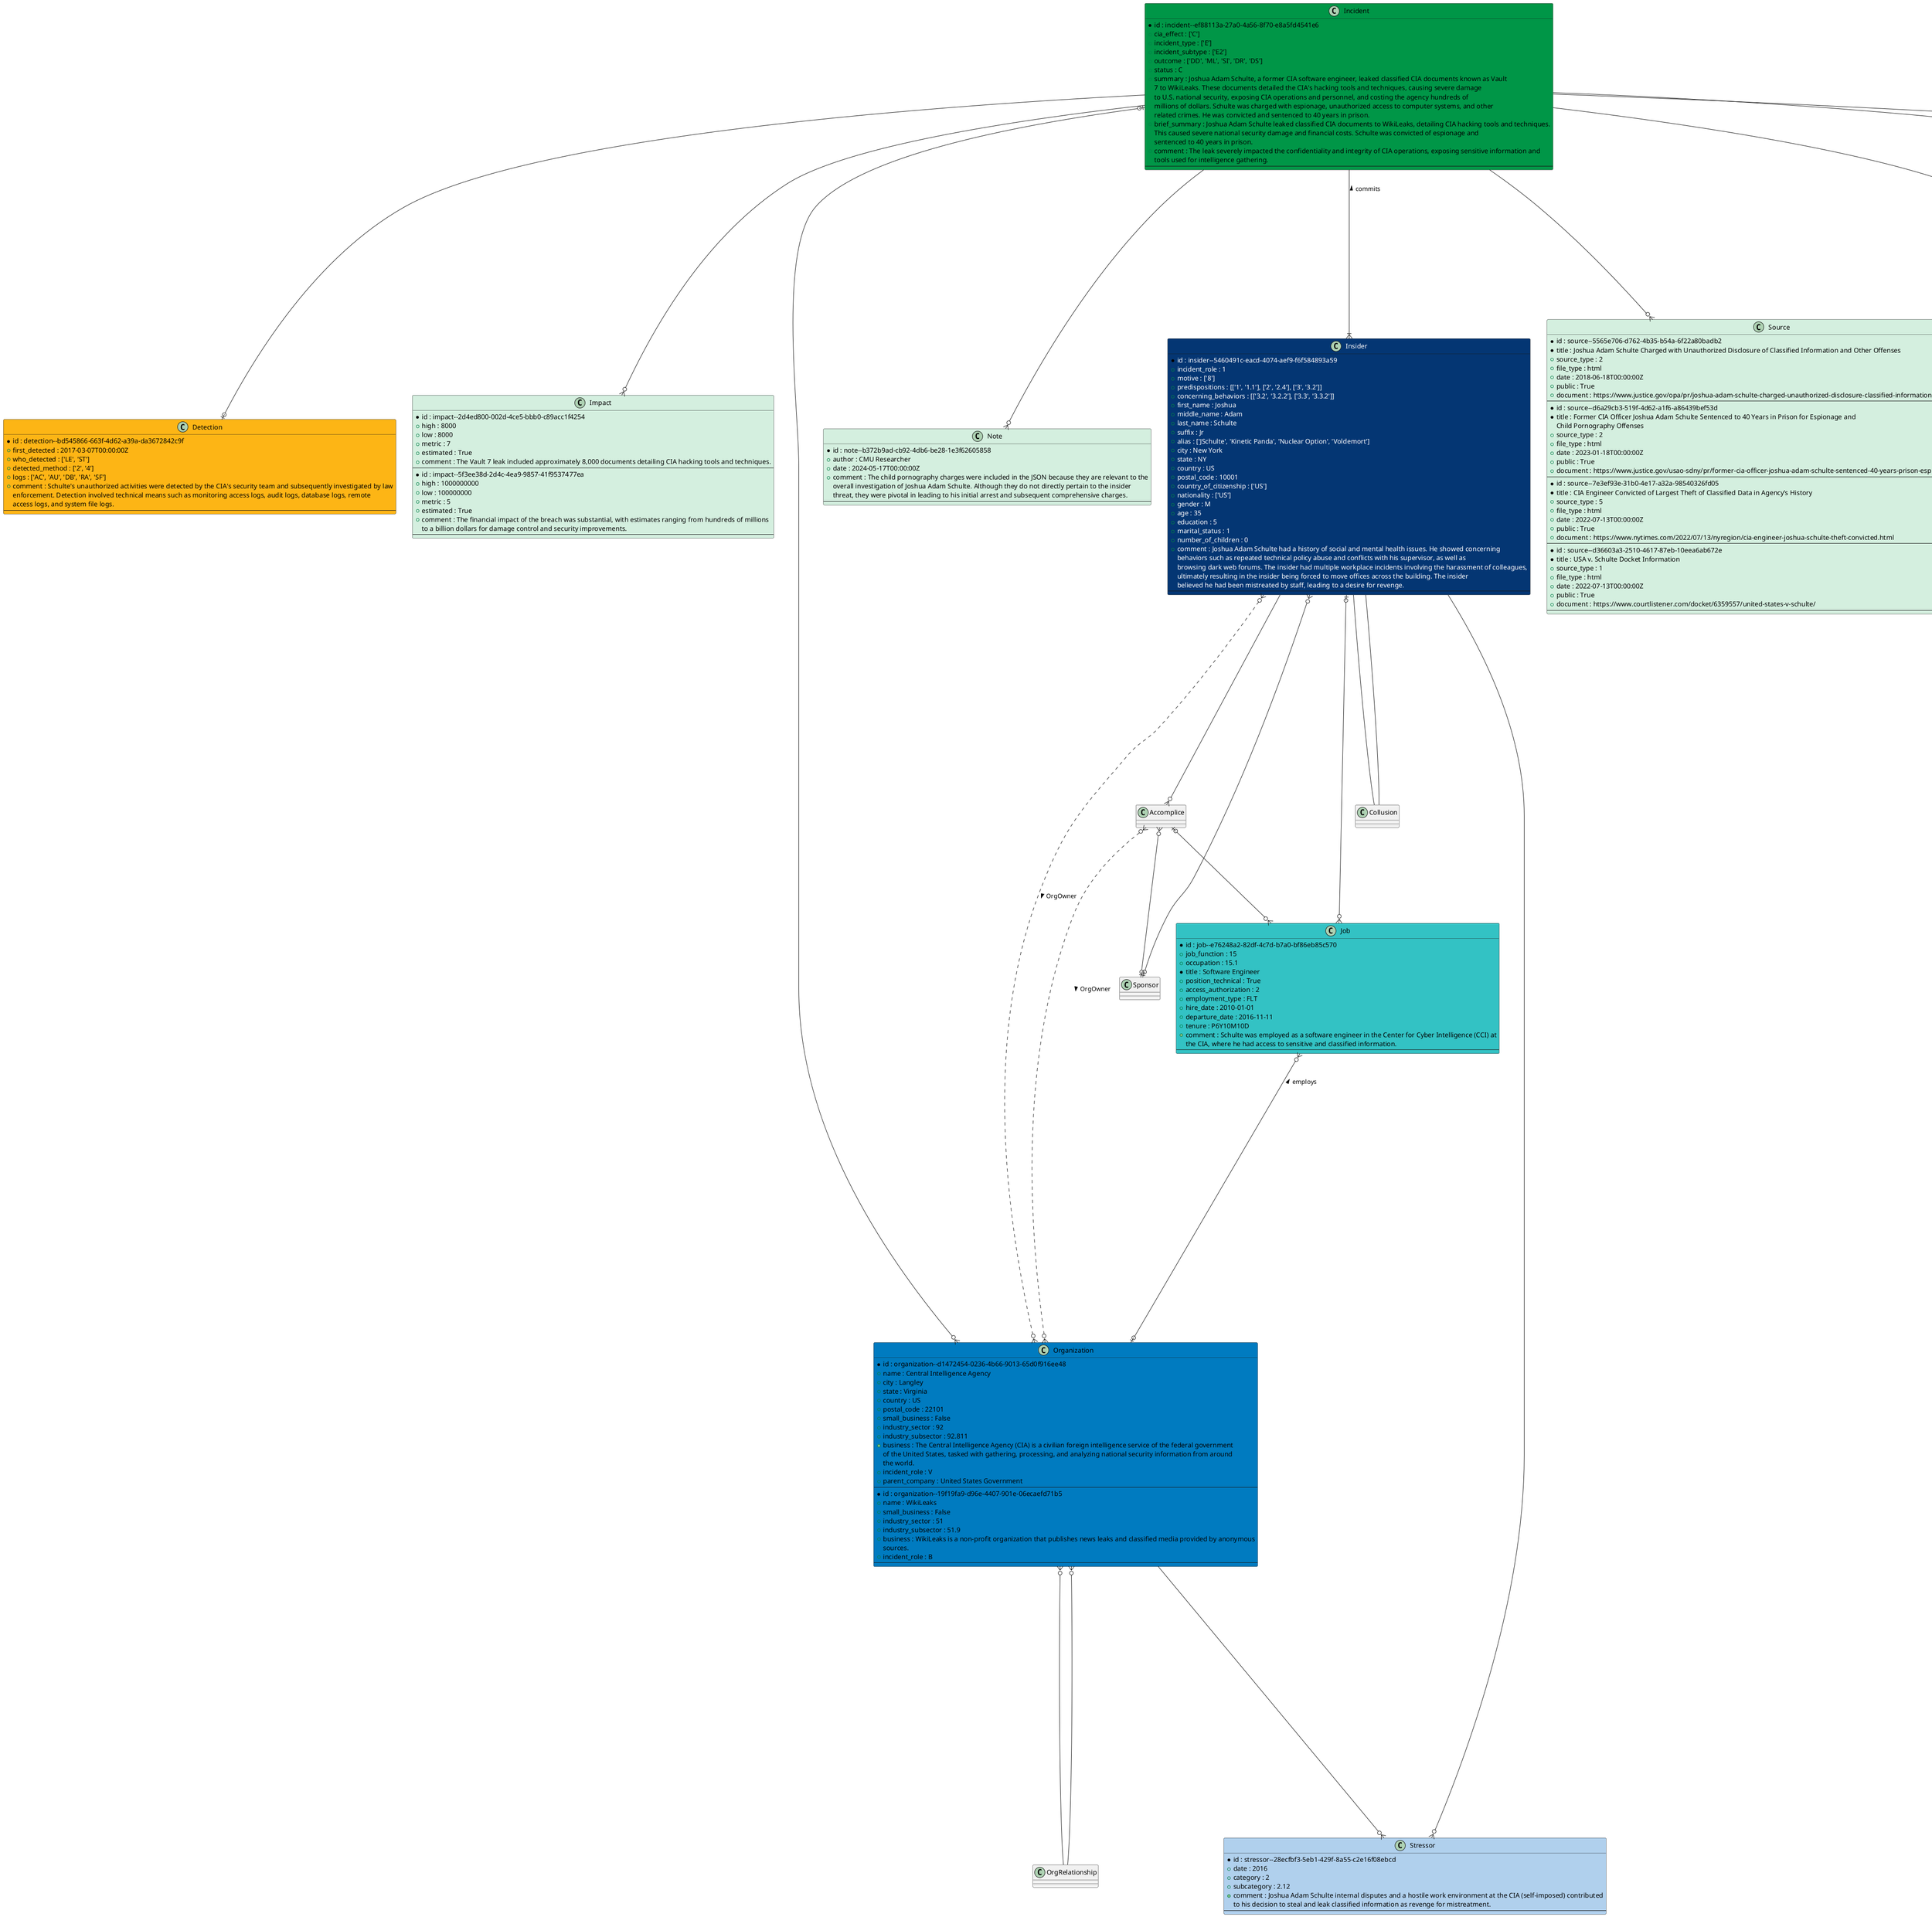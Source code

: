 @startuml IIDES

Class Charge #f9b8bd {
* id : charge--2bc9e36b-53c3-44fa-8997-ccb5d8ac9418 
* title : 18 U.S.C. 
+ section : 793(e) 
+ nature_of_offense : Illegal gathering and transmission of national defense information. 
+ count : 3
+ plea : 3 
+ plea_bargain : False
+ disposition : 2 
---
}
Class Charge #f9b8bd {
* id : charge--0572191b-beef-484c-841f-149a9f17fd8f 
* title : 18 U.S.C. 
+ section : 641 
+ nature_of_offense : Theft of government property. 
+ count : 1
+ plea : 3 
+ plea_bargain : False
+ disposition : 2 
---
}
Class Charge #f9b8bd {
* id : charge--868f7fd1-b492-40a4-b21f-f5a31cd5e219 
* title : 18 U.S.C. 
+ section : 1030(a)(1) 
+ nature_of_offense : Unauthorized access to a computer to obtain classified information. 
+ count : 1
+ plea : 3 
+ plea_bargain : False
+ disposition : 2 
---
}
Class Charge #f9b8bd {
* id : charge--d59dd57a-96b5-472f-a788-dcdb30ec5cb6 
* title : 18 U.S.C. 
+ section : 1030(a)(2) 
+ nature_of_offense : Unauthorized access to a computer to obtain information from a department or agency of the 
U.S. 
+ count : 1
+ plea : 3 
+ plea_bargain : False
+ disposition : 2 
---
}
Class Charge #f9b8bd {
* id : charge--cc6be1c8-5c76-4286-84a0-2b456a288c13 
* title : 18 U.S.C. 
+ section : 1030(a)(5)(A) 
+ nature_of_offense : Causing transmission of harmful computer commands. 
+ count : 1
+ plea : 3 
+ plea_bargain : False
+ disposition : 2 
---
}
Class Charge #f9b8bd {
* id : charge--9259e182-5643-4a4d-b078-4bb251fe2595 
* title : 18 U.S.C. 
+ section : 1519 
+ nature_of_offense : Obstruction of justice. 
+ count : 1
+ plea : 3 
+ plea_bargain : False
+ disposition : 2 
---
}
Class Charge #f9b8bd {
* id : charge--10b415ea-7ea6-4068-b394-db1d18349b92 
* title : 18 U.S.C. 
+ section : 2252A(a)(2)(A) 
+ nature_of_offense : Receipt of child pornography. 
+ count : 1
+ plea : 3 
+ plea_bargain : False
+ disposition : 2 
---
}
Class Charge #f9b8bd {
* id : charge--4ded5348-219f-4d74-851e-f7803b49e35e 
* title : 18 U.S.C. 
+ section : 2252A(a)(5)(B) 
+ nature_of_offense : Possession of child pornography. 
+ count : 1
+ plea : 3 
+ plea_bargain : False
+ disposition : 2 
---
}
Class Charge #f9b8bd {
* id : charge--a919f8e3-0674-4269-bc8a-d71a539018e1 
* title : 18 U.S.C. 
+ section : 2252A(a)(1) 
+ nature_of_offense : Transportation of child pornography. 
+ count : 1
+ plea : 3 
+ plea_bargain : False
+ disposition : 2 
---
}
Class CourtCase #f9b8bd {
* id : court-case--0e430311-72ee-4776-be74-3c1969d141c0 
+ case_number : 17 Cr. 548 (PAC) 
+ case_title : USA vs. Schulte 
+ court_country : United States 
+ court_state : New York 
+ court_district : Southern District of New York 
+ court_type : 1 
+ case_type : 2 
+ defendant : ['Joshua Adam Schulte']
+ plaintiff : ['United States of America']
+ comment : This case involved multiple charges against Joshua Adam Schulte, including espionage and unauthorized disclosure of 
classified information to WikiLeaks (known as the Vault 7 leak), computer hacking, unauthorized access to 
CIA computer systems, causing transmission of harmful computer commands, and receipt, possession, and transportation of 
child pornography. 
---
}
Class Detection #FDB515 {
* id : detection--bd545866-663f-4d62-a39a-da3672842c9f 
+ first_detected : 2017-03-07T00:00:00Z 
+ who_detected : ['LE', 'ST']
+ detected_method : ['2', '4']
+ logs : ['AC', 'AU', 'DB', 'RA', 'SF']
+ comment : Schulte's unauthorized activities were detected by the CIA's security team and subsequently investigated by law 
enforcement. Detection involved technical means such as monitoring access logs, audit logs, database logs, remote 
access logs, and system file logs. 
---
}
Class Impact #D4EFDF {
* id : impact--2d4ed800-002d-4ce5-bbb0-c89acc1f4254 
+ high : 8000
+ low : 8000
+ metric : 7 
+ estimated : True
+ comment : The Vault 7 leak included approximately 8,000 documents detailing CIA hacking tools and techniques. 
---
}
Class Impact #D4EFDF {
* id : impact--5f3ee38d-2d4c-4ea9-9857-41f9537477ea 
+ high : 1000000000
+ low : 100000000
+ metric : 5 
+ estimated : True
+ comment : The financial impact of the breach was substantial, with estimates ranging from hundreds of millions 
to a billion dollars for damage control and security improvements. 
---
}
Class Incident #009647 {
* id : incident--ef88113a-27a0-4a56-8f70-e8a5fd4541e6 
+ cia_effect : ['C']
+ incident_type : ['E']
+ incident_subtype : ['E2']
+ outcome : ['DD', 'ML', 'SI', 'DR', 'DS']
+ status : C 
+ summary : Joshua Adam Schulte, a former CIA software engineer, leaked classified CIA documents known as Vault 
7 to WikiLeaks. These documents detailed the CIA's hacking tools and techniques, causing severe damage 
to U.S. national security, exposing CIA operations and personnel, and costing the agency hundreds of 
millions of dollars. Schulte was charged with espionage, unauthorized access to computer systems, and other 
related crimes. He was convicted and sentenced to 40 years in prison. 
+ brief_summary : Joshua Adam Schulte leaked classified CIA documents to WikiLeaks, detailing CIA hacking tools and techniques. 
This caused severe national security damage and financial costs. Schulte was convicted of espionage and 
sentenced to 40 years in prison. 
+ comment : The leak severely impacted the confidentiality and integrity of CIA operations, exposing sensitive information and 
tools used for intelligence gathering. 
---
}
Class Insider #043673;text:white {
* id : insider--5460491c-eacd-4074-aef9-f6f584893a59 
+ incident_role : 1 
+ motive : ['8']
+ predispositions : [['1', '1.1'], ['2', '2.4'], ['3', '3.2']]
+ concerning_behaviors : [['3.2', '3.2.2'], ['3.3', '3.3.2']]
+ first_name : Joshua 
+ middle_name : Adam 
+ last_name : Schulte 
+ suffix : Jr 
+ alias : ['JSchulte', 'Kinetic Panda', 'Nuclear Option', 'Voldemort']
+ city : New York 
+ state : NY 
+ country : US 
+ postal_code : 10001
+ country_of_citizenship : ['US']
+ nationality : ['US']
+ gender : M 
+ age : 35
+ education : 5 
+ marital_status : 1 
+ number_of_children : 0
+ comment : Joshua Adam Schulte had a history of social and mental health issues. He showed concerning 
behaviors such as repeated technical policy abuse and conflicts with his supervisor, as well as 
browsing dark web forums. The insider had multiple workplace incidents involving the harassment of colleagues, 
ultimately resulting in the insider being forced to move offices across the building. The insider 
believed he had been mistreated by staff, leading to a desire for revenge. 
---
}
Class Job #33c2C4 {
* id : job--e76248a2-82df-4c7d-b7a0-bf86eb85c570 
+ job_function : 15 
+ occupation : 15.1 
* title : Software Engineer 
+ position_technical : True
+ access_authorization : 2 
+ employment_type : FLT 
+ hire_date : 2010-01-01 
+ departure_date : 2016-11-11 
+ tenure : P6Y10M10D 
+ comment : Schulte was employed as a software engineer in the Center for Cyber Intelligence (CCI) at 
the CIA, where he had access to sensitive and classified information. 
---
}
Class LegalResponse #f9b8bd {
* id : legal-response--b318c37b-2f76-421f-bf12-0833e836b00c 
+ law_enforcement_contacted : 2017-03-07 
+ insider_arrested : 2017-08-24 
+ insider_charged : 2018-06 
+ insider_pleads : 2018-06 
+ insider_judgment : 2022-07-13 
+ insider_sentenced : 2024-02-01 
+ comment : Joshua Adam Schulte was investigated and charged for multiple offenses, including espionage, unauthorized disclosure of 
classified information (Vault 7 leaks), computer hacking, and possession of child pornography. The judgment date 
is in relation to the charges specifically related to the dissemination of the Stolen CIA 
Files. 
---
}
Class Note #D4EFDF {
* id : note--b372b9ad-cb92-4db6-be28-1e3f62605858 
+ author : CMU Researcher 
+ date : 2024-05-17T00:00:00Z 
+ comment : The child pornography charges were included in the JSON because they are relevant to the 
overall investigation of Joshua Adam Schulte. Although they do not directly pertain to the insider 
threat, they were pivotal in leading to his initial arrest and subsequent comprehensive charges. 
---
}
Class Organization #007BC0 {
* id : organization--d1472454-0236-4b66-9013-65d0f916ee48 
+ name : Central Intelligence Agency 
+ city : Langley 
+ state : Virginia 
+ country : US 
+ postal_code : 22101
+ small_business : False
+ industry_sector : 92 
+ industry_subsector : 92.811 
+ business : The Central Intelligence Agency (CIA) is a civilian foreign intelligence service of the federal government 
of the United States, tasked with gathering, processing, and analyzing national security information from around 
the world. 
+ incident_role : V 
+ parent_company : United States Government 
---
}
Class Organization #007BC0 {
* id : organization--19f19fa9-d96e-4407-901e-06ecaefd71b5 
+ name : WikiLeaks 
+ small_business : False
+ industry_sector : 51 
+ industry_subsector : 51.9 
+ business : WikiLeaks is a non-profit organization that publishes news leaks and classified media provided by anonymous 
sources. 
+ incident_role : B 
---
}
Class Response #EF3A47 {
* id : response--f42fc7ae-48a1-48f9-bf84-0d4b13f7a64c 
+ technical_controls : [['1', '2016-11-01'], ['2', '2016-11-01']]
+ behavioral_controls : [['4', '2016-11-01']]
+ investigated_by : ['4', '7']
+ investigation_events : [['1', '2017-03-07'], ['2', '2017-03-07'], ['3', '2018-06-18']]
+ comment : Schulte left the CIA in November of 2016, before departing from the agency planted a 
service to still allow remote access to government files and databases, which he used to 
access classified information post departure. 
---
}
Class Sentence #f9b8bd {
* id : sentence--21e74a96-ba47-46fe-8338-736ab19552ba 
+ sentence_type : 9 
+ quantity : 40
+ metric : 4 
+ concurrency : False
---
}
Class Sentence #f9b8bd {
* id : sentence--1141c372-543a-42f5-a640-c88b8ab16ae2 
+ sentence_type : 16 
+ quantity : 60
+ metric : 4 
+ concurrency : True
+ comment : Lifetime supervised release, to run concurrently. 
---
}
Class Source #D4EFDF {
* id : source--5565e706-d762-4b35-b54a-6f22a80badb2 
* title : Joshua Adam Schulte Charged with Unauthorized Disclosure of Classified Information and Other Offenses 
+ source_type : 2 
+ file_type : html 
+ date : 2018-06-18T00:00:00Z 
+ public : True
+ document : https://www.justice.gov/opa/pr/joshua-adam-schulte-charged-unauthorized-disclosure-classified-information-and-other-offenses 
---
}
Class Source #D4EFDF {
* id : source--d6a29cb3-519f-4d62-a1f6-a86439bef53d 
* title : Former CIA Officer Joshua Adam Schulte Sentenced to 40 Years in Prison for Espionage and 
Child Pornography Offenses 
+ source_type : 2 
+ file_type : html 
+ date : 2023-01-18T00:00:00Z 
+ public : True
+ document : https://www.justice.gov/usao-sdny/pr/former-cia-officer-joshua-adam-schulte-sentenced-40-years-prison-espionage-and-child 
---
}
Class Source #D4EFDF {
* id : source--7e3ef93e-31b0-4e17-a32a-98540326fd05 
* title : CIA Engineer Convicted of Largest Theft of Classified Data in Agency’s History 
+ source_type : 5 
+ file_type : html 
+ date : 2022-07-13T00:00:00Z 
+ public : True
+ document : https://www.nytimes.com/2022/07/13/nyregion/cia-engineer-joshua-schulte-theft-convicted.html 
---
}
Class Source #D4EFDF {
* id : source--d36603a3-2510-4617-87eb-10eea6ab672e 
* title : USA v. Schulte Docket Information 
+ source_type : 1 
+ file_type : html 
+ date : 2022-07-13T00:00:00Z 
+ public : True
+ document : https://www.courtlistener.com/docket/6359557/united-states-v-schulte/ 
---
}
Class Stressor #b0d0ed {
* id : stressor--28ecfbf3-5eb1-429f-8a55-c2e16f08ebcd 
+ date : 2016 
+ category : 2 
+ subcategory : 2.12 
+ comment : Joshua Adam Schulte internal disputes and a hostile work environment at the CIA (self-imposed) contributed 
to his decision to steal and leak classified information as revenge for mistreatment. 
---
}
Class Target #D4EFDF {
* id : target--2a6f542f-a3e6-43e9-b628-cc9c97765276 
+ asset_type : 2 
+ category : 2.3 
+ subcategory : 2.3.1 
+ format : 1 
+ owner : O 
+ sensitivity : ['4', '5', '6', '7']
+ description : Classified CIA information related to hacking tools and techniques disclosed to WikiLeaks as part of 
the Vault 7 leaks. 
---
}
Class TTP #A456ED {
* id : ttp--a181e814-aa3a-411e-ae79-79ceba48e36a 
+ date : 2016-04-20T14:00:00Z 
+ sequence_num : 1
+ observed : True
+ number_of_times : 2
+ ttp_vocab : IIDES 
+ tactic : 7 
+ technique : 7.3 
+ location : 1 
+ hours : 1 
+ device : ['1']
+ channel : ['1', '4', '5']
+ description : Schulte used a personal email account to exfiltrate classified CIA information from the organization's database 
server to his personal computer. 
---
}
Class TTP #A456ED {
* id : ttp--a154e814-aa3a-411e-ae79-79ceba48e79b 
+ date : 2016-04-20T14:00:00Z 
+ sequence_num : 2
+ observed : True
+ number_of_times : 1
+ ttp_vocab : IIDES 
+ tactic : 7 
+ technique : 7.2 
+ location : 2 
+ hours : 2 
+ device : ['7']
+ channel : ['9']
+ description : Schulte then loaded the data on a removable media disk 
---
}
Class TTP #A456ED {
* id : ttp--a154e814-aa3a-411e-ae79-79ceba48e77b 
+ date : 2016-04-20T14:00:00Z 
+ sequence_num : 2
+ observed : True
+ number_of_times : 2
+ ttp_vocab : IIDES 
+ tactic : 4 
+ technique : 4.1 
+ location : 1 
+ hours : 1 
+ device : ['1']
+ channel : ['9']
+ description : Before leaving the CIA, Schulte planted a backdoor into the CIA network 
---
}
Class TTP #A456ED {
* id : ttp--a154e814-aa3a-411e-ae79-79ceba48e76b 
+ date : 2016-04-20T14:00:00Z 
+ sequence_num : 3
+ observed : True
+ number_of_times : 1
+ ttp_vocab : IIDES 
+ tactic : 7 
+ technique : 7.9 
+ location : 2 
+ hours : 2 
+ device : ['4']
+ channel : ['1', '5', '9']
+ description : After leaving the CIA, Schulte hosted a server on the CIA's network to continue accessing 
and exfiltrating classified data. 
---
}


    Insider --o{ Accomplice
    Incident --|{ Insider : commits <
    Accomplice |o--o{ Job
    Job }o--o| Organization : employs <
    Insider |o--o{ Job
    Organization }o--o| Incident
    Organization }o-- OrgRelationship
    OrgRelationship --o{ Organization
    Insider }o--o| Sponsor
    Accomplice }o--o| Sponsor
    Insider }o..o{ Organization : OrgOwner >
    Accomplice }o..o{ Organization : OrgOwner >
    Insider -- Collusion
    Collusion -- Insider
    Incident --o{ Impact
    Incident --o{ Target
    Incident --o{ Source
    Incident --o{ Note
    CourtCase ||--o{ Charge
    CourtCase ||--o{ Sentence
    Incident --o| Detection
    Incident --o| Response
    Response ||--o| LegalResponse
    LegalResponse ||--o{ CourtCase
    Organization --o{ Stressor
    Stressor }o-- Insider
    Incident --o{ TTP
@enduml
